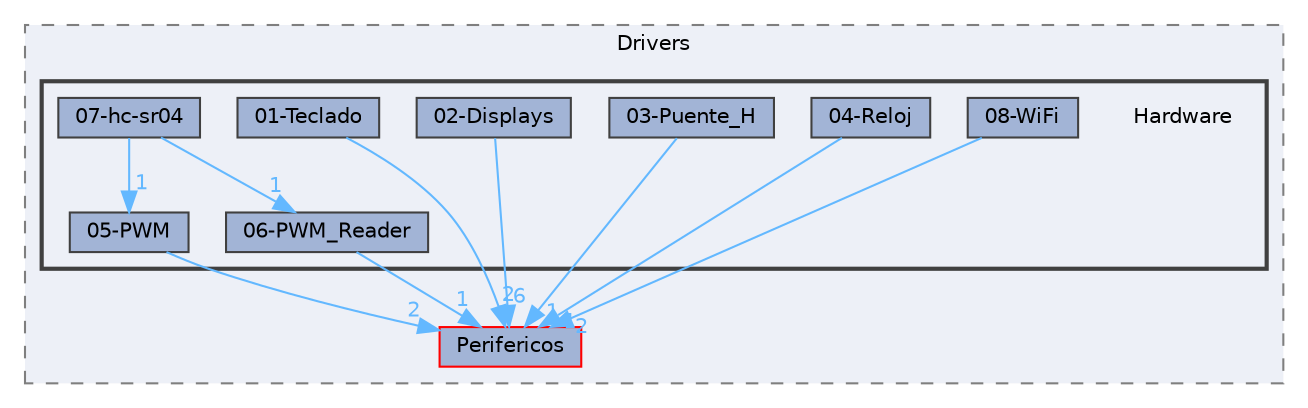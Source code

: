 digraph "E:/Agustin/Escritorio/MCUexpresso/KitLPC845-C++/src/Drivers/Hardware"
{
 // LATEX_PDF_SIZE
  bgcolor="transparent";
  edge [fontname=Helvetica,fontsize=10,labelfontname=Helvetica,labelfontsize=10];
  node [fontname=Helvetica,fontsize=10,shape=box,height=0.2,width=0.4];
  compound=true
  subgraph clusterdir_6b6158ffc10bb67e6b7d62eced5c0155 {
    graph [ bgcolor="#edf0f7", pencolor="grey50", label="Drivers", fontname=Helvetica,fontsize=10 style="filled,dashed", URL="dir_6b6158ffc10bb67e6b7d62eced5c0155.html",tooltip=""]
  dir_fddceb55b13f36ba841fc9095bbfed65 [label="Perifericos", fillcolor="#a2b4d6", color="red", style="filled", URL="dir_fddceb55b13f36ba841fc9095bbfed65.html",tooltip=""];
  subgraph clusterdir_20b8c9b61d64145e8c95b1ca5e812349 {
    graph [ bgcolor="#edf0f7", pencolor="grey25", label="", fontname=Helvetica,fontsize=10 style="filled,bold", URL="dir_20b8c9b61d64145e8c95b1ca5e812349.html",tooltip=""]
    dir_20b8c9b61d64145e8c95b1ca5e812349 [shape=plaintext, label="Hardware"];
  dir_378b116fb766e6677a6003fa252e1622 [label="01-Teclado", fillcolor="#a2b4d6", color="grey25", style="filled", URL="dir_378b116fb766e6677a6003fa252e1622.html",tooltip=""];
  dir_c4fcbf4036a59f61a759d54182057cf5 [label="02-Displays", fillcolor="#a2b4d6", color="grey25", style="filled", URL="dir_c4fcbf4036a59f61a759d54182057cf5.html",tooltip=""];
  dir_2096432dd3a3f9cd03810421dfb9149b [label="03-Puente_H", fillcolor="#a2b4d6", color="grey25", style="filled", URL="dir_2096432dd3a3f9cd03810421dfb9149b.html",tooltip=""];
  dir_b76d6069f2e32288c356e567b62110ee [label="04-Reloj", fillcolor="#a2b4d6", color="grey25", style="filled", URL="dir_b76d6069f2e32288c356e567b62110ee.html",tooltip=""];
  dir_29840a3dc018743c105e57f2f293ff3b [label="05-PWM", fillcolor="#a2b4d6", color="grey25", style="filled", URL="dir_29840a3dc018743c105e57f2f293ff3b.html",tooltip=""];
  dir_be7e62d60bbe880d703ce58d22e439c2 [label="06-PWM_Reader", fillcolor="#a2b4d6", color="grey25", style="filled", URL="dir_be7e62d60bbe880d703ce58d22e439c2.html",tooltip=""];
  dir_9febfe212abed1bece14275e888536c8 [label="07-hc-sr04", fillcolor="#a2b4d6", color="grey25", style="filled", URL="dir_9febfe212abed1bece14275e888536c8.html",tooltip=""];
  dir_6d078dad8b12ca9487e63b460f4437e3 [label="08-WiFi", fillcolor="#a2b4d6", color="grey25", style="filled", URL="dir_6d078dad8b12ca9487e63b460f4437e3.html",tooltip=""];
  }
  }
  dir_378b116fb766e6677a6003fa252e1622->dir_fddceb55b13f36ba841fc9095bbfed65 [headlabel="2", labeldistance=1.5 headhref="dir_000001_000031.html" href="dir_000001_000031.html" color="steelblue1" fontcolor="steelblue1"];
  dir_c4fcbf4036a59f61a759d54182057cf5->dir_fddceb55b13f36ba841fc9095bbfed65 [headlabel="6", labeldistance=1.5 headhref="dir_000002_000031.html" href="dir_000002_000031.html" color="steelblue1" fontcolor="steelblue1"];
  dir_2096432dd3a3f9cd03810421dfb9149b->dir_fddceb55b13f36ba841fc9095bbfed65 [headlabel="1", labeldistance=1.5 headhref="dir_000005_000031.html" href="dir_000005_000031.html" color="steelblue1" fontcolor="steelblue1"];
  dir_b76d6069f2e32288c356e567b62110ee->dir_fddceb55b13f36ba841fc9095bbfed65 [headlabel="1", labeldistance=1.5 headhref="dir_000007_000031.html" href="dir_000007_000031.html" color="steelblue1" fontcolor="steelblue1"];
  dir_29840a3dc018743c105e57f2f293ff3b->dir_fddceb55b13f36ba841fc9095bbfed65 [headlabel="2", labeldistance=1.5 headhref="dir_000009_000031.html" href="dir_000009_000031.html" color="steelblue1" fontcolor="steelblue1"];
  dir_be7e62d60bbe880d703ce58d22e439c2->dir_fddceb55b13f36ba841fc9095bbfed65 [headlabel="1", labeldistance=1.5 headhref="dir_000011_000031.html" href="dir_000011_000031.html" color="steelblue1" fontcolor="steelblue1"];
  dir_9febfe212abed1bece14275e888536c8->dir_29840a3dc018743c105e57f2f293ff3b [headlabel="1", labeldistance=1.5 headhref="dir_000012_000009.html" href="dir_000012_000009.html" color="steelblue1" fontcolor="steelblue1"];
  dir_9febfe212abed1bece14275e888536c8->dir_be7e62d60bbe880d703ce58d22e439c2 [headlabel="1", labeldistance=1.5 headhref="dir_000012_000011.html" href="dir_000012_000011.html" color="steelblue1" fontcolor="steelblue1"];
  dir_6d078dad8b12ca9487e63b460f4437e3->dir_fddceb55b13f36ba841fc9095bbfed65 [headlabel="2", labeldistance=1.5 headhref="dir_000015_000031.html" href="dir_000015_000031.html" color="steelblue1" fontcolor="steelblue1"];
}
